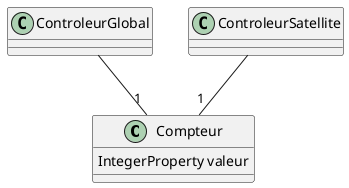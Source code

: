 @startuml
'https://plantuml.com/class-diagram

class Compteur {
    IntegerProperty valeur
}

class ControleurGlobal {
}

class ControleurSatellite {
}

ControleurGlobal --"1" Compteur
ControleurSatellite --"1" Compteur

@enduml